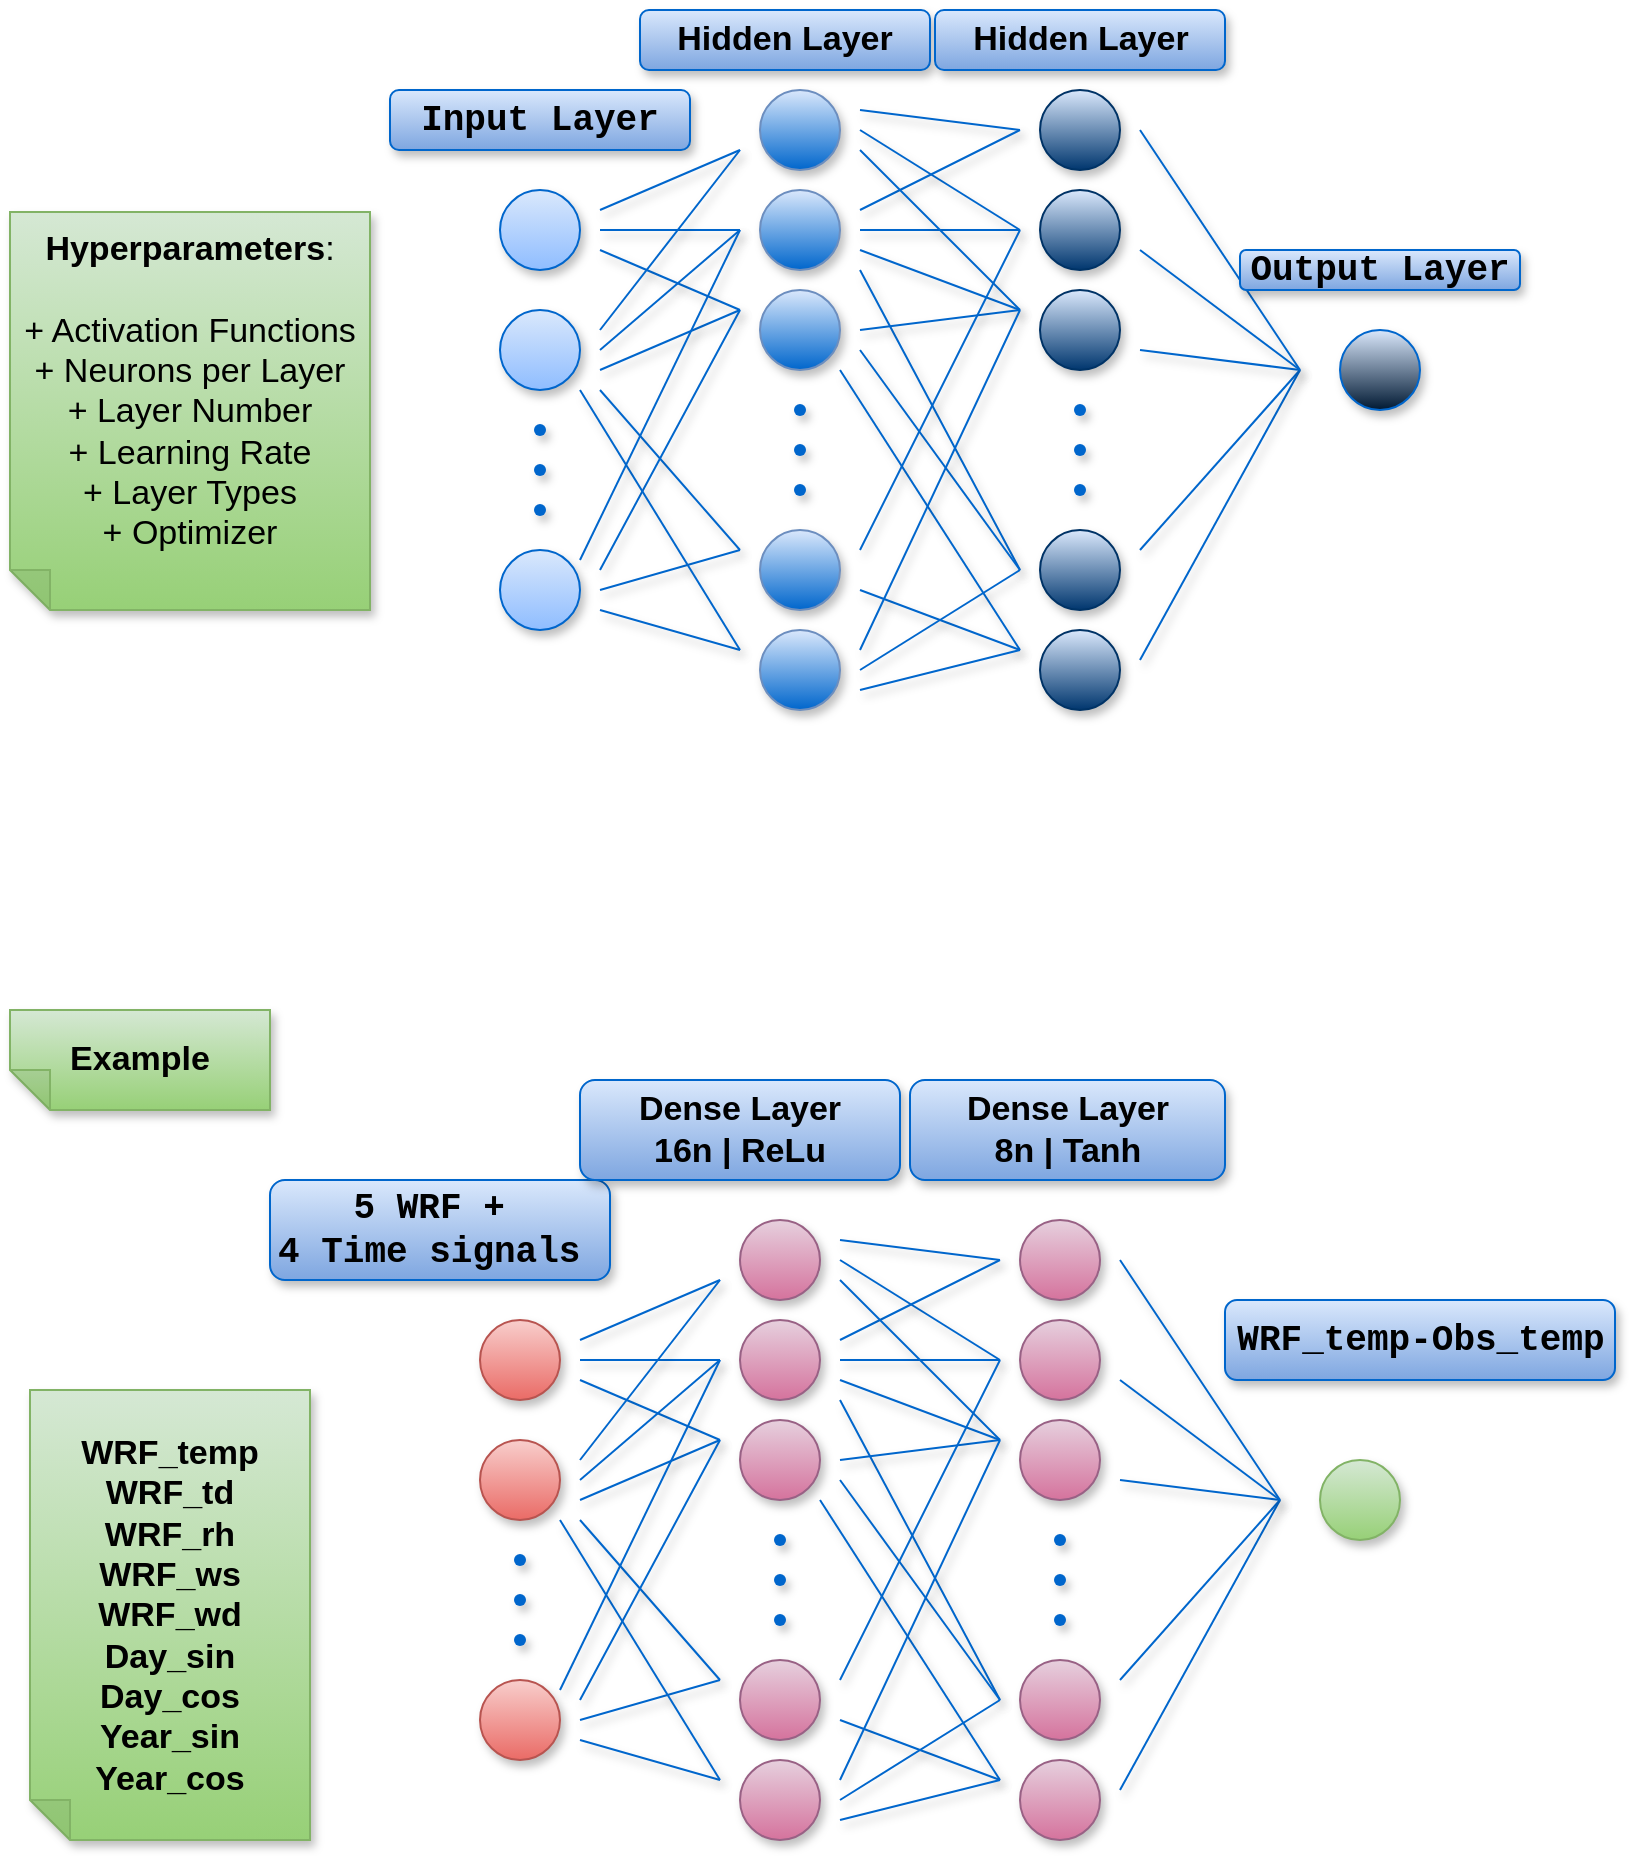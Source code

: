 <mxfile version="24.8.4">
  <diagram name="Página-1" id="-3S2H_npBtkSWZl7CZeX">
    <mxGraphModel dx="878" dy="444" grid="1" gridSize="10" guides="1" tooltips="1" connect="1" arrows="1" fold="1" page="1" pageScale="1" pageWidth="850" pageHeight="1100" background="#FFFFFF" math="0" shadow="0">
      <root>
        <mxCell id="0" />
        <mxCell id="1" parent="0" />
        <mxCell id="IxKSjbALgBNDVZCbHTjE-1" value="" style="ellipse;whiteSpace=wrap;html=1;aspect=fixed;labelBackgroundColor=none;fillColor=#dae8fc;strokeColor=#0066CC;shadow=1;rounded=1;gradientColor=#8FBDFF;" vertex="1" parent="1">
          <mxGeometry x="265" y="190" width="40" height="40" as="geometry" />
        </mxCell>
        <mxCell id="IxKSjbALgBNDVZCbHTjE-2" value="" style="ellipse;whiteSpace=wrap;html=1;aspect=fixed;labelBackgroundColor=none;fillColor=#dae8fc;strokeColor=#0066CC;shadow=1;rounded=1;gradientColor=#8FBDFF;" vertex="1" parent="1">
          <mxGeometry x="265" y="250" width="40" height="40" as="geometry" />
        </mxCell>
        <mxCell id="IxKSjbALgBNDVZCbHTjE-5" value="" style="ellipse;whiteSpace=wrap;html=1;aspect=fixed;labelBackgroundColor=none;fillColor=#dae8fc;strokeColor=#0066CC;shadow=1;rounded=1;gradientColor=#8FBDFF;" vertex="1" parent="1">
          <mxGeometry x="265" y="370" width="40" height="40" as="geometry" />
        </mxCell>
        <mxCell id="IxKSjbALgBNDVZCbHTjE-7" value="" style="shape=waypoint;fillStyle=solid;size=6;pointerEvents=1;points=[];fillColor=#dae8fc;resizable=0;rotatable=0;perimeter=centerPerimeter;snapToPoint=1;labelBackgroundColor=none;strokeColor=#0066CC;shadow=1;rounded=1;gradientColor=#7ea6e0;" vertex="1" parent="1">
          <mxGeometry x="275" y="300" width="20" height="20" as="geometry" />
        </mxCell>
        <mxCell id="IxKSjbALgBNDVZCbHTjE-8" value="" style="shape=waypoint;fillStyle=solid;size=6;pointerEvents=1;points=[];fillColor=#dae8fc;resizable=0;rotatable=0;perimeter=centerPerimeter;snapToPoint=1;labelBackgroundColor=none;strokeColor=#0066CC;shadow=1;rounded=1;gradientColor=#7ea6e0;" vertex="1" parent="1">
          <mxGeometry x="275" y="320" width="20" height="20" as="geometry" />
        </mxCell>
        <mxCell id="IxKSjbALgBNDVZCbHTjE-9" value="" style="shape=waypoint;fillStyle=solid;size=6;pointerEvents=1;points=[];fillColor=#dae8fc;resizable=0;rotatable=0;perimeter=centerPerimeter;snapToPoint=1;labelBackgroundColor=none;strokeColor=#0066CC;shadow=1;rounded=1;gradientColor=#7ea6e0;" vertex="1" parent="1">
          <mxGeometry x="275" y="340" width="20" height="20" as="geometry" />
        </mxCell>
        <mxCell id="IxKSjbALgBNDVZCbHTjE-11" value="Input Layer" style="text;align=center;fillColor=#dae8fc;html=1;verticalAlign=middle;whiteSpace=wrap;rounded=1;strokeWidth=1;fontSize=18;fontStyle=1;fontFamily=Courier New;labelBackgroundColor=none;strokeColor=#0066CC;shadow=1;gradientColor=#7ea6e0;" vertex="1" parent="1">
          <mxGeometry x="210" y="140" width="150" height="30" as="geometry" />
        </mxCell>
        <mxCell id="IxKSjbALgBNDVZCbHTjE-12" value="" style="ellipse;whiteSpace=wrap;html=1;aspect=fixed;labelBackgroundColor=none;fillColor=#dae8fc;strokeColor=#6c8ebf;shadow=1;rounded=1;gradientColor=#0066CC;" vertex="1" parent="1">
          <mxGeometry x="395" y="140" width="40" height="40" as="geometry" />
        </mxCell>
        <mxCell id="IxKSjbALgBNDVZCbHTjE-13" value="" style="ellipse;whiteSpace=wrap;html=1;aspect=fixed;labelBackgroundColor=none;fillColor=#dae8fc;strokeColor=#6c8ebf;shadow=1;rounded=1;gradientColor=#0066CC;" vertex="1" parent="1">
          <mxGeometry x="395" y="190" width="40" height="40" as="geometry" />
        </mxCell>
        <mxCell id="IxKSjbALgBNDVZCbHTjE-14" value="" style="ellipse;whiteSpace=wrap;html=1;aspect=fixed;labelBackgroundColor=none;fillColor=#dae8fc;strokeColor=#6c8ebf;shadow=1;rounded=1;gradientColor=#0066CC;" vertex="1" parent="1">
          <mxGeometry x="395" y="360" width="40" height="40" as="geometry" />
        </mxCell>
        <mxCell id="IxKSjbALgBNDVZCbHTjE-15" value="" style="ellipse;whiteSpace=wrap;html=1;aspect=fixed;labelBackgroundColor=none;fillColor=#dae8fc;strokeColor=#6c8ebf;shadow=1;rounded=1;gradientColor=#0066CC;" vertex="1" parent="1">
          <mxGeometry x="395" y="410" width="40" height="40" as="geometry" />
        </mxCell>
        <mxCell id="IxKSjbALgBNDVZCbHTjE-16" value="" style="shape=waypoint;fillStyle=solid;size=6;pointerEvents=1;points=[];fillColor=#dae8fc;resizable=0;rotatable=0;perimeter=centerPerimeter;snapToPoint=1;labelBackgroundColor=none;strokeColor=#0066CC;shadow=1;rounded=1;gradientColor=#7ea6e0;" vertex="1" parent="1">
          <mxGeometry x="405" y="290" width="20" height="20" as="geometry" />
        </mxCell>
        <mxCell id="IxKSjbALgBNDVZCbHTjE-17" value="" style="shape=waypoint;fillStyle=solid;size=6;pointerEvents=1;points=[];fillColor=#dae8fc;resizable=0;rotatable=0;perimeter=centerPerimeter;snapToPoint=1;labelBackgroundColor=none;strokeColor=#0066CC;shadow=1;rounded=1;gradientColor=#7ea6e0;" vertex="1" parent="1">
          <mxGeometry x="405" y="310" width="20" height="20" as="geometry" />
        </mxCell>
        <mxCell id="IxKSjbALgBNDVZCbHTjE-18" value="" style="shape=waypoint;fillStyle=solid;size=6;pointerEvents=1;points=[];fillColor=#dae8fc;resizable=0;rotatable=0;perimeter=centerPerimeter;snapToPoint=1;labelBackgroundColor=none;strokeColor=#0066CC;shadow=1;rounded=1;gradientColor=#7ea6e0;" vertex="1" parent="1">
          <mxGeometry x="405" y="330" width="20" height="20" as="geometry" />
        </mxCell>
        <mxCell id="IxKSjbALgBNDVZCbHTjE-19" value="" style="ellipse;whiteSpace=wrap;html=1;aspect=fixed;labelBackgroundColor=none;fillColor=#dae8fc;strokeColor=#6c8ebf;shadow=1;rounded=1;gradientColor=#0066CC;" vertex="1" parent="1">
          <mxGeometry x="395" y="240" width="40" height="40" as="geometry" />
        </mxCell>
        <mxCell id="IxKSjbALgBNDVZCbHTjE-20" value="&lt;font style=&quot;font-size: 17px;&quot;&gt;Hidden&amp;nbsp;&lt;span style=&quot;background-color: initial;&quot;&gt;Layer&lt;/span&gt;&lt;/font&gt;" style="text;align=center;fillColor=#dae8fc;html=1;verticalAlign=middle;whiteSpace=wrap;rounded=1;strokeWidth=1;fontSize=12;fontStyle=1;fontFamily=Helvetica;labelBackgroundColor=none;strokeColor=#0066CC;shadow=1;gradientColor=#7ea6e0;fontColor=default;" vertex="1" parent="1">
          <mxGeometry x="335" y="100" width="145" height="30" as="geometry" />
        </mxCell>
        <mxCell id="IxKSjbALgBNDVZCbHTjE-21" value="" style="endArrow=none;html=1;rounded=1;labelBackgroundColor=none;fontColor=default;strokeColor=#0066CC;shadow=1;fillColor=#dae8fc;gradientColor=#7ea6e0;" edge="1" parent="1">
          <mxGeometry width="50" height="50" relative="1" as="geometry">
            <mxPoint x="315" y="200" as="sourcePoint" />
            <mxPoint x="385" y="170" as="targetPoint" />
          </mxGeometry>
        </mxCell>
        <mxCell id="IxKSjbALgBNDVZCbHTjE-22" value="" style="endArrow=none;html=1;rounded=1;labelBackgroundColor=none;fontColor=default;strokeColor=#0066CC;shadow=1;fillColor=#dae8fc;gradientColor=#7ea6e0;" edge="1" parent="1">
          <mxGeometry width="50" height="50" relative="1" as="geometry">
            <mxPoint x="315" y="210" as="sourcePoint" />
            <mxPoint x="385" y="210" as="targetPoint" />
          </mxGeometry>
        </mxCell>
        <mxCell id="IxKSjbALgBNDVZCbHTjE-23" value="" style="endArrow=none;html=1;rounded=1;labelBackgroundColor=none;fontColor=default;strokeColor=#0066CC;shadow=1;fillColor=#dae8fc;gradientColor=#7ea6e0;" edge="1" parent="1">
          <mxGeometry width="50" height="50" relative="1" as="geometry">
            <mxPoint x="315" y="220" as="sourcePoint" />
            <mxPoint x="385" y="250" as="targetPoint" />
          </mxGeometry>
        </mxCell>
        <mxCell id="IxKSjbALgBNDVZCbHTjE-24" value="" style="endArrow=none;html=1;rounded=1;labelBackgroundColor=none;fontColor=default;strokeColor=#0066CC;shadow=1;fillColor=#dae8fc;gradientColor=#7ea6e0;" edge="1" parent="1">
          <mxGeometry width="50" height="50" relative="1" as="geometry">
            <mxPoint x="315" y="260" as="sourcePoint" />
            <mxPoint x="385" y="170" as="targetPoint" />
          </mxGeometry>
        </mxCell>
        <mxCell id="IxKSjbALgBNDVZCbHTjE-25" value="" style="endArrow=none;html=1;rounded=1;labelBackgroundColor=none;fontColor=default;strokeColor=#0066CC;shadow=1;fillColor=#dae8fc;gradientColor=#7ea6e0;" edge="1" parent="1">
          <mxGeometry width="50" height="50" relative="1" as="geometry">
            <mxPoint x="315" y="270" as="sourcePoint" />
            <mxPoint x="385" y="210" as="targetPoint" />
          </mxGeometry>
        </mxCell>
        <mxCell id="IxKSjbALgBNDVZCbHTjE-26" value="" style="endArrow=none;html=1;rounded=1;labelBackgroundColor=none;fontColor=default;strokeColor=#0066CC;shadow=1;fillColor=#dae8fc;gradientColor=#7ea6e0;" edge="1" parent="1">
          <mxGeometry width="50" height="50" relative="1" as="geometry">
            <mxPoint x="315" y="280" as="sourcePoint" />
            <mxPoint x="385" y="250" as="targetPoint" />
          </mxGeometry>
        </mxCell>
        <mxCell id="IxKSjbALgBNDVZCbHTjE-27" value="" style="endArrow=none;html=1;rounded=1;labelBackgroundColor=none;fontColor=default;strokeColor=#0066CC;shadow=1;fillColor=#dae8fc;gradientColor=#7ea6e0;" edge="1" parent="1">
          <mxGeometry width="50" height="50" relative="1" as="geometry">
            <mxPoint x="315" y="290" as="sourcePoint" />
            <mxPoint x="385" y="370" as="targetPoint" />
          </mxGeometry>
        </mxCell>
        <mxCell id="IxKSjbALgBNDVZCbHTjE-28" value="" style="endArrow=none;html=1;rounded=1;labelBackgroundColor=none;fontColor=default;strokeColor=#0066CC;shadow=1;fillColor=#dae8fc;gradientColor=#7ea6e0;" edge="1" parent="1">
          <mxGeometry width="50" height="50" relative="1" as="geometry">
            <mxPoint x="315" y="390" as="sourcePoint" />
            <mxPoint x="385" y="370" as="targetPoint" />
          </mxGeometry>
        </mxCell>
        <mxCell id="IxKSjbALgBNDVZCbHTjE-29" value="" style="endArrow=none;html=1;rounded=1;labelBackgroundColor=none;fontColor=default;strokeColor=#0066CC;shadow=1;fillColor=#dae8fc;gradientColor=#7ea6e0;" edge="1" parent="1">
          <mxGeometry width="50" height="50" relative="1" as="geometry">
            <mxPoint x="315" y="400" as="sourcePoint" />
            <mxPoint x="385" y="420" as="targetPoint" />
          </mxGeometry>
        </mxCell>
        <mxCell id="IxKSjbALgBNDVZCbHTjE-30" value="" style="endArrow=none;html=1;rounded=1;labelBackgroundColor=none;fontColor=default;strokeColor=#0066CC;shadow=1;fillColor=#dae8fc;gradientColor=#7ea6e0;" edge="1" parent="1">
          <mxGeometry width="50" height="50" relative="1" as="geometry">
            <mxPoint x="315" y="380" as="sourcePoint" />
            <mxPoint x="385" y="250" as="targetPoint" />
          </mxGeometry>
        </mxCell>
        <mxCell id="IxKSjbALgBNDVZCbHTjE-31" value="" style="endArrow=none;html=1;rounded=1;labelBackgroundColor=none;fontColor=default;strokeColor=#0066CC;shadow=1;fillColor=#dae8fc;gradientColor=#7ea6e0;" edge="1" parent="1">
          <mxGeometry width="50" height="50" relative="1" as="geometry">
            <mxPoint x="305" y="290" as="sourcePoint" />
            <mxPoint x="385" y="420" as="targetPoint" />
          </mxGeometry>
        </mxCell>
        <mxCell id="IxKSjbALgBNDVZCbHTjE-32" value="" style="endArrow=none;html=1;rounded=1;labelBackgroundColor=none;fontColor=default;strokeColor=#0066CC;shadow=1;fillColor=#dae8fc;gradientColor=#7ea6e0;" edge="1" parent="1">
          <mxGeometry width="50" height="50" relative="1" as="geometry">
            <mxPoint x="305" y="375" as="sourcePoint" />
            <mxPoint x="385" y="210" as="targetPoint" />
          </mxGeometry>
        </mxCell>
        <mxCell id="IxKSjbALgBNDVZCbHTjE-36" value="" style="ellipse;whiteSpace=wrap;html=1;aspect=fixed;labelBackgroundColor=none;fillColor=#dae8fc;strokeColor=#003366;shadow=1;rounded=1;gradientColor=#00366E;" vertex="1" parent="1">
          <mxGeometry x="535" y="140" width="40" height="40" as="geometry" />
        </mxCell>
        <mxCell id="IxKSjbALgBNDVZCbHTjE-37" value="" style="ellipse;whiteSpace=wrap;html=1;aspect=fixed;labelBackgroundColor=none;fillColor=#dae8fc;strokeColor=#003366;shadow=1;rounded=1;gradientColor=#00366E;" vertex="1" parent="1">
          <mxGeometry x="535" y="190" width="40" height="40" as="geometry" />
        </mxCell>
        <mxCell id="IxKSjbALgBNDVZCbHTjE-38" value="" style="ellipse;whiteSpace=wrap;html=1;aspect=fixed;labelBackgroundColor=none;fillColor=#dae8fc;strokeColor=#003366;shadow=1;rounded=1;gradientColor=#00366E;" vertex="1" parent="1">
          <mxGeometry x="535" y="360" width="40" height="40" as="geometry" />
        </mxCell>
        <mxCell id="IxKSjbALgBNDVZCbHTjE-39" value="" style="ellipse;whiteSpace=wrap;html=1;aspect=fixed;labelBackgroundColor=none;fillColor=#dae8fc;strokeColor=#003366;shadow=1;rounded=1;gradientColor=#00366E;" vertex="1" parent="1">
          <mxGeometry x="535" y="410" width="40" height="40" as="geometry" />
        </mxCell>
        <mxCell id="IxKSjbALgBNDVZCbHTjE-40" value="" style="shape=waypoint;fillStyle=solid;size=6;pointerEvents=1;points=[];fillColor=#dae8fc;resizable=0;rotatable=0;perimeter=centerPerimeter;snapToPoint=1;labelBackgroundColor=none;strokeColor=#0066CC;shadow=1;rounded=1;gradientColor=#7ea6e0;" vertex="1" parent="1">
          <mxGeometry x="545" y="290" width="20" height="20" as="geometry" />
        </mxCell>
        <mxCell id="IxKSjbALgBNDVZCbHTjE-41" value="" style="shape=waypoint;fillStyle=solid;size=6;pointerEvents=1;points=[];fillColor=#dae8fc;resizable=0;rotatable=0;perimeter=centerPerimeter;snapToPoint=1;labelBackgroundColor=none;strokeColor=#0066CC;shadow=1;rounded=1;gradientColor=#7ea6e0;" vertex="1" parent="1">
          <mxGeometry x="545" y="310" width="20" height="20" as="geometry" />
        </mxCell>
        <mxCell id="IxKSjbALgBNDVZCbHTjE-42" value="" style="shape=waypoint;fillStyle=solid;size=6;pointerEvents=1;points=[];fillColor=#dae8fc;resizable=0;rotatable=0;perimeter=centerPerimeter;snapToPoint=1;labelBackgroundColor=none;strokeColor=#0066CC;shadow=1;rounded=1;gradientColor=#7ea6e0;" vertex="1" parent="1">
          <mxGeometry x="545" y="330" width="20" height="20" as="geometry" />
        </mxCell>
        <mxCell id="IxKSjbALgBNDVZCbHTjE-43" value="" style="ellipse;whiteSpace=wrap;html=1;aspect=fixed;labelBackgroundColor=none;fillColor=#dae8fc;strokeColor=#003366;shadow=1;rounded=1;gradientColor=#00366E;" vertex="1" parent="1">
          <mxGeometry x="535" y="240" width="40" height="40" as="geometry" />
        </mxCell>
        <mxCell id="IxKSjbALgBNDVZCbHTjE-44" value="&lt;font style=&quot;font-size: 17px;&quot;&gt;Hidden Layer&lt;/font&gt;" style="text;align=center;fillColor=#dae8fc;html=1;verticalAlign=middle;whiteSpace=wrap;rounded=1;strokeWidth=1;fontSize=12;fontStyle=1;fontFamily=Helvetica;labelBackgroundColor=none;strokeColor=#0066CC;shadow=1;gradientColor=#7ea6e0;fontColor=default;" vertex="1" parent="1">
          <mxGeometry x="482.5" y="100" width="145" height="30" as="geometry" />
        </mxCell>
        <mxCell id="IxKSjbALgBNDVZCbHTjE-45" value="" style="endArrow=none;html=1;rounded=1;labelBackgroundColor=none;fontColor=default;strokeColor=#0066CC;shadow=1;fillColor=#dae8fc;gradientColor=#7ea6e0;" edge="1" parent="1">
          <mxGeometry width="50" height="50" relative="1" as="geometry">
            <mxPoint x="445" y="150" as="sourcePoint" />
            <mxPoint x="525" y="160" as="targetPoint" />
          </mxGeometry>
        </mxCell>
        <mxCell id="IxKSjbALgBNDVZCbHTjE-47" value="" style="endArrow=none;html=1;rounded=1;labelBackgroundColor=none;fontColor=default;strokeColor=#0066CC;shadow=1;fillColor=#dae8fc;gradientColor=#7ea6e0;" edge="1" parent="1">
          <mxGeometry width="50" height="50" relative="1" as="geometry">
            <mxPoint x="445" y="160" as="sourcePoint" />
            <mxPoint x="525" y="210" as="targetPoint" />
          </mxGeometry>
        </mxCell>
        <mxCell id="IxKSjbALgBNDVZCbHTjE-48" value="" style="endArrow=none;html=1;rounded=1;labelBackgroundColor=none;fontColor=default;strokeColor=#0066CC;shadow=1;fillColor=#dae8fc;gradientColor=#7ea6e0;" edge="1" parent="1">
          <mxGeometry width="50" height="50" relative="1" as="geometry">
            <mxPoint x="445" y="200" as="sourcePoint" />
            <mxPoint x="525" y="160" as="targetPoint" />
          </mxGeometry>
        </mxCell>
        <mxCell id="IxKSjbALgBNDVZCbHTjE-49" value="" style="endArrow=none;html=1;rounded=1;labelBackgroundColor=none;fontColor=default;strokeColor=#0066CC;shadow=1;fillColor=#dae8fc;gradientColor=#7ea6e0;" edge="1" parent="1">
          <mxGeometry width="50" height="50" relative="1" as="geometry">
            <mxPoint x="445" y="210" as="sourcePoint" />
            <mxPoint x="525" y="210" as="targetPoint" />
          </mxGeometry>
        </mxCell>
        <mxCell id="IxKSjbALgBNDVZCbHTjE-50" value="" style="endArrow=none;html=1;rounded=1;labelBackgroundColor=none;fontColor=default;strokeColor=#0066CC;shadow=1;fillColor=#dae8fc;gradientColor=#7ea6e0;" edge="1" parent="1">
          <mxGeometry width="50" height="50" relative="1" as="geometry">
            <mxPoint x="445" y="170" as="sourcePoint" />
            <mxPoint x="525" y="250" as="targetPoint" />
          </mxGeometry>
        </mxCell>
        <mxCell id="IxKSjbALgBNDVZCbHTjE-51" value="" style="endArrow=none;html=1;rounded=1;labelBackgroundColor=none;fontColor=default;strokeColor=#0066CC;shadow=1;fillColor=#dae8fc;gradientColor=#7ea6e0;" edge="1" parent="1">
          <mxGeometry width="50" height="50" relative="1" as="geometry">
            <mxPoint x="445" y="230" as="sourcePoint" />
            <mxPoint x="525" y="380" as="targetPoint" />
          </mxGeometry>
        </mxCell>
        <mxCell id="IxKSjbALgBNDVZCbHTjE-52" value="" style="endArrow=none;html=1;rounded=1;labelBackgroundColor=none;fontColor=default;strokeColor=#0066CC;shadow=1;fillColor=#dae8fc;gradientColor=#7ea6e0;" edge="1" parent="1">
          <mxGeometry width="50" height="50" relative="1" as="geometry">
            <mxPoint x="435" y="280" as="sourcePoint" />
            <mxPoint x="525" y="420" as="targetPoint" />
          </mxGeometry>
        </mxCell>
        <mxCell id="IxKSjbALgBNDVZCbHTjE-53" value="" style="endArrow=none;html=1;rounded=1;labelBackgroundColor=none;fontColor=default;strokeColor=#0066CC;shadow=1;fillColor=#dae8fc;gradientColor=#7ea6e0;" edge="1" parent="1">
          <mxGeometry width="50" height="50" relative="1" as="geometry">
            <mxPoint x="445" y="220" as="sourcePoint" />
            <mxPoint x="525" y="250" as="targetPoint" />
          </mxGeometry>
        </mxCell>
        <mxCell id="IxKSjbALgBNDVZCbHTjE-55" value="" style="ellipse;whiteSpace=wrap;html=1;aspect=fixed;labelBackgroundColor=none;fillColor=#dae8fc;strokeColor=#0066CC;shadow=1;rounded=1;gradientColor=#001933;" vertex="1" parent="1">
          <mxGeometry x="685" y="260" width="40" height="40" as="geometry" />
        </mxCell>
        <mxCell id="IxKSjbALgBNDVZCbHTjE-56" value="" style="endArrow=none;html=1;rounded=1;labelBackgroundColor=none;fontColor=default;strokeColor=#0066CC;shadow=1;fillColor=#dae8fc;gradientColor=#7ea6e0;" edge="1" parent="1">
          <mxGeometry width="50" height="50" relative="1" as="geometry">
            <mxPoint x="445" y="270" as="sourcePoint" />
            <mxPoint x="525" y="380" as="targetPoint" />
          </mxGeometry>
        </mxCell>
        <mxCell id="IxKSjbALgBNDVZCbHTjE-57" value="" style="endArrow=none;html=1;rounded=1;labelBackgroundColor=none;fontColor=default;strokeColor=#0066CC;shadow=1;fillColor=#dae8fc;gradientColor=#7ea6e0;" edge="1" parent="1">
          <mxGeometry width="50" height="50" relative="1" as="geometry">
            <mxPoint x="445" y="390" as="sourcePoint" />
            <mxPoint x="525" y="420" as="targetPoint" />
          </mxGeometry>
        </mxCell>
        <mxCell id="IxKSjbALgBNDVZCbHTjE-58" value="" style="endArrow=none;html=1;rounded=1;labelBackgroundColor=none;fontColor=default;strokeColor=#0066CC;shadow=1;fillColor=#dae8fc;gradientColor=#7ea6e0;" edge="1" parent="1">
          <mxGeometry width="50" height="50" relative="1" as="geometry">
            <mxPoint x="445" y="440" as="sourcePoint" />
            <mxPoint x="525" y="420" as="targetPoint" />
          </mxGeometry>
        </mxCell>
        <mxCell id="IxKSjbALgBNDVZCbHTjE-59" value="" style="endArrow=none;html=1;rounded=1;labelBackgroundColor=none;fontColor=default;strokeColor=#0066CC;shadow=1;fillColor=#dae8fc;gradientColor=#7ea6e0;" edge="1" parent="1">
          <mxGeometry width="50" height="50" relative="1" as="geometry">
            <mxPoint x="445" y="430" as="sourcePoint" />
            <mxPoint x="525" y="380" as="targetPoint" />
          </mxGeometry>
        </mxCell>
        <mxCell id="IxKSjbALgBNDVZCbHTjE-60" value="" style="endArrow=none;html=1;rounded=1;labelBackgroundColor=none;fontColor=default;strokeColor=#0066CC;shadow=1;fillColor=#dae8fc;gradientColor=#7ea6e0;" edge="1" parent="1">
          <mxGeometry width="50" height="50" relative="1" as="geometry">
            <mxPoint x="445" y="260" as="sourcePoint" />
            <mxPoint x="525" y="250" as="targetPoint" />
          </mxGeometry>
        </mxCell>
        <mxCell id="IxKSjbALgBNDVZCbHTjE-62" value="" style="endArrow=none;html=1;rounded=1;labelBackgroundColor=none;fontColor=default;strokeColor=#0066CC;shadow=1;fillColor=#dae8fc;gradientColor=#7ea6e0;" edge="1" parent="1">
          <mxGeometry width="50" height="50" relative="1" as="geometry">
            <mxPoint x="445" y="370" as="sourcePoint" />
            <mxPoint x="525" y="210" as="targetPoint" />
          </mxGeometry>
        </mxCell>
        <mxCell id="IxKSjbALgBNDVZCbHTjE-63" value="" style="endArrow=none;html=1;rounded=1;labelBackgroundColor=none;fontColor=default;strokeColor=#0066CC;shadow=1;fillColor=#dae8fc;gradientColor=#7ea6e0;" edge="1" parent="1">
          <mxGeometry width="50" height="50" relative="1" as="geometry">
            <mxPoint x="445" y="420" as="sourcePoint" />
            <mxPoint x="525" y="250" as="targetPoint" />
          </mxGeometry>
        </mxCell>
        <mxCell id="IxKSjbALgBNDVZCbHTjE-64" value="" style="endArrow=none;html=1;rounded=1;labelBackgroundColor=none;fontColor=default;strokeColor=#0066CC;shadow=1;fillColor=#dae8fc;gradientColor=#7ea6e0;" edge="1" parent="1">
          <mxGeometry width="50" height="50" relative="1" as="geometry">
            <mxPoint x="585" y="425" as="sourcePoint" />
            <mxPoint x="665" y="280" as="targetPoint" />
          </mxGeometry>
        </mxCell>
        <mxCell id="IxKSjbALgBNDVZCbHTjE-66" value="" style="endArrow=none;html=1;rounded=1;labelBackgroundColor=none;fontColor=default;strokeColor=#0066CC;shadow=1;fillColor=#dae8fc;gradientColor=#7ea6e0;" edge="1" parent="1">
          <mxGeometry width="50" height="50" relative="1" as="geometry">
            <mxPoint x="585" y="370" as="sourcePoint" />
            <mxPoint x="665" y="280" as="targetPoint" />
          </mxGeometry>
        </mxCell>
        <mxCell id="IxKSjbALgBNDVZCbHTjE-67" value="" style="endArrow=none;html=1;rounded=1;labelBackgroundColor=none;fontColor=default;strokeColor=#0066CC;shadow=1;fillColor=#dae8fc;gradientColor=#7ea6e0;" edge="1" parent="1">
          <mxGeometry width="50" height="50" relative="1" as="geometry">
            <mxPoint x="585" y="270" as="sourcePoint" />
            <mxPoint x="665" y="280" as="targetPoint" />
          </mxGeometry>
        </mxCell>
        <mxCell id="IxKSjbALgBNDVZCbHTjE-68" value="" style="endArrow=none;html=1;rounded=1;labelBackgroundColor=none;fontColor=default;strokeColor=#0066CC;shadow=1;fillColor=#dae8fc;gradientColor=#7ea6e0;" edge="1" parent="1">
          <mxGeometry width="50" height="50" relative="1" as="geometry">
            <mxPoint x="665" y="280" as="sourcePoint" />
            <mxPoint x="585" y="160" as="targetPoint" />
          </mxGeometry>
        </mxCell>
        <mxCell id="IxKSjbALgBNDVZCbHTjE-69" value="" style="endArrow=none;html=1;rounded=1;labelBackgroundColor=none;fontColor=default;strokeColor=#0066CC;shadow=1;fillColor=#dae8fc;gradientColor=#7ea6e0;" edge="1" parent="1">
          <mxGeometry width="50" height="50" relative="1" as="geometry">
            <mxPoint x="585" y="220" as="sourcePoint" />
            <mxPoint x="665" y="280" as="targetPoint" />
          </mxGeometry>
        </mxCell>
        <mxCell id="IxKSjbALgBNDVZCbHTjE-70" value="Output Layer" style="text;align=center;fillColor=#dae8fc;html=1;verticalAlign=middle;whiteSpace=wrap;rounded=1;strokeWidth=1;fontSize=18;fontStyle=1;fontFamily=Courier New;labelBackgroundColor=none;strokeColor=#0066CC;shadow=1;gradientColor=#7ea6e0;" vertex="1" parent="1">
          <mxGeometry x="635" y="220" width="140" height="20" as="geometry" />
        </mxCell>
        <mxCell id="IxKSjbALgBNDVZCbHTjE-73" value="&lt;div style=&quot;font-size: 17px;&quot;&gt;&lt;font style=&quot;font-size: 17px;&quot;&gt;&lt;b style=&quot;&quot;&gt;&lt;font style=&quot;font-size: 17px;&quot;&gt;Hyperparameters&lt;/font&gt;&lt;/b&gt;:&lt;/font&gt;&lt;/div&gt;&lt;div style=&quot;font-size: 17px;&quot;&gt;&lt;font style=&quot;font-size: 17px;&quot;&gt;&lt;br&gt;&lt;/font&gt;&lt;/div&gt;&lt;font style=&quot;font-size: 17px;&quot;&gt;+ Activation Functions&lt;/font&gt;&lt;div style=&quot;font-size: 17px;&quot;&gt;&lt;font style=&quot;font-size: 17px;&quot;&gt;+ Neurons per Layer&lt;/font&gt;&lt;/div&gt;&lt;div style=&quot;font-size: 17px;&quot;&gt;&lt;font style=&quot;font-size: 17px;&quot;&gt;+ Layer Number&lt;br&gt;&lt;/font&gt;&lt;div style=&quot;&quot;&gt;&lt;font style=&quot;font-size: 17px;&quot;&gt;+ Learning Rate&lt;/font&gt;&lt;/div&gt;&lt;div style=&quot;&quot;&gt;&lt;font style=&quot;font-size: 17px;&quot;&gt;+ Layer Types&lt;/font&gt;&lt;/div&gt;&lt;div style=&quot;&quot;&gt;&lt;font style=&quot;font-size: 17px;&quot;&gt;+ Optimizer&lt;/font&gt;&lt;/div&gt;&lt;div style=&quot;&quot;&gt;&lt;br&gt;&lt;/div&gt;&lt;/div&gt;" style="shape=note;whiteSpace=wrap;html=1;backgroundOutline=1;darkOpacity=0.05;fillColor=#d5e8d4;strokeColor=#82b366;fillStyle=solid;direction=west;gradientDirection=north;shadow=1;size=20;pointerEvents=1;rounded=1;labelBackgroundColor=none;gradientColor=#97d077;" vertex="1" parent="1">
          <mxGeometry x="20" y="201" width="180" height="199" as="geometry" />
        </mxCell>
        <mxCell id="IxKSjbALgBNDVZCbHTjE-74" value="&lt;div style=&quot;&quot;&gt;&lt;b style=&quot;&quot;&gt;&lt;font style=&quot;font-size: 17px;&quot;&gt;Example&lt;/font&gt;&lt;/b&gt;&lt;/div&gt;" style="shape=note;whiteSpace=wrap;html=1;backgroundOutline=1;darkOpacity=0.05;fillColor=#d5e8d4;strokeColor=#82b366;fillStyle=solid;direction=west;gradientDirection=north;shadow=1;size=20;pointerEvents=1;rounded=1;labelBackgroundColor=none;gradientColor=#97d077;" vertex="1" parent="1">
          <mxGeometry x="20" y="600" width="130" height="50" as="geometry" />
        </mxCell>
        <mxCell id="IxKSjbALgBNDVZCbHTjE-75" value="" style="ellipse;whiteSpace=wrap;html=1;aspect=fixed;labelBackgroundColor=none;fillColor=#f8cecc;strokeColor=#b85450;shadow=1;rounded=1;gradientColor=#ea6b66;" vertex="1" parent="1">
          <mxGeometry x="255" y="755" width="40" height="40" as="geometry" />
        </mxCell>
        <mxCell id="IxKSjbALgBNDVZCbHTjE-76" value="" style="ellipse;whiteSpace=wrap;html=1;aspect=fixed;labelBackgroundColor=none;fillColor=#f8cecc;strokeColor=#b85450;shadow=1;rounded=1;gradientColor=#ea6b66;" vertex="1" parent="1">
          <mxGeometry x="255" y="815" width="40" height="40" as="geometry" />
        </mxCell>
        <mxCell id="IxKSjbALgBNDVZCbHTjE-77" value="" style="ellipse;whiteSpace=wrap;html=1;aspect=fixed;labelBackgroundColor=none;fillColor=#f8cecc;strokeColor=#b85450;shadow=1;rounded=1;gradientColor=#ea6b66;" vertex="1" parent="1">
          <mxGeometry x="255" y="935" width="40" height="40" as="geometry" />
        </mxCell>
        <mxCell id="IxKSjbALgBNDVZCbHTjE-78" value="" style="shape=waypoint;fillStyle=solid;size=6;pointerEvents=1;points=[];fillColor=#dae8fc;resizable=0;rotatable=0;perimeter=centerPerimeter;snapToPoint=1;labelBackgroundColor=none;strokeColor=#0066CC;shadow=1;rounded=1;gradientColor=#7ea6e0;" vertex="1" parent="1">
          <mxGeometry x="265" y="865" width="20" height="20" as="geometry" />
        </mxCell>
        <mxCell id="IxKSjbALgBNDVZCbHTjE-79" value="" style="shape=waypoint;fillStyle=solid;size=6;pointerEvents=1;points=[];fillColor=#dae8fc;resizable=0;rotatable=0;perimeter=centerPerimeter;snapToPoint=1;labelBackgroundColor=none;strokeColor=#0066CC;shadow=1;rounded=1;gradientColor=#7ea6e0;" vertex="1" parent="1">
          <mxGeometry x="265" y="885" width="20" height="20" as="geometry" />
        </mxCell>
        <mxCell id="IxKSjbALgBNDVZCbHTjE-80" value="" style="shape=waypoint;fillStyle=solid;size=6;pointerEvents=1;points=[];fillColor=#dae8fc;resizable=0;rotatable=0;perimeter=centerPerimeter;snapToPoint=1;labelBackgroundColor=none;strokeColor=#0066CC;shadow=1;rounded=1;gradientColor=#7ea6e0;" vertex="1" parent="1">
          <mxGeometry x="265" y="905" width="20" height="20" as="geometry" />
        </mxCell>
        <mxCell id="IxKSjbALgBNDVZCbHTjE-81" value="5 WRF +&amp;nbsp;&lt;div&gt;4 Time signals&amp;nbsp;&lt;/div&gt;" style="text;align=center;fillColor=#dae8fc;html=1;verticalAlign=middle;whiteSpace=wrap;rounded=1;strokeWidth=1;fontSize=18;fontStyle=1;fontFamily=Courier New;labelBackgroundColor=none;strokeColor=#0066CC;shadow=1;gradientColor=#7ea6e0;" vertex="1" parent="1">
          <mxGeometry x="150" y="685" width="170" height="50" as="geometry" />
        </mxCell>
        <mxCell id="IxKSjbALgBNDVZCbHTjE-82" value="" style="ellipse;whiteSpace=wrap;html=1;aspect=fixed;labelBackgroundColor=none;fillColor=#e6d0de;strokeColor=#996185;shadow=1;rounded=1;gradientColor=#d5739d;" vertex="1" parent="1">
          <mxGeometry x="385" y="705" width="40" height="40" as="geometry" />
        </mxCell>
        <mxCell id="IxKSjbALgBNDVZCbHTjE-83" value="" style="ellipse;whiteSpace=wrap;html=1;aspect=fixed;labelBackgroundColor=none;fillColor=#e6d0de;strokeColor=#996185;shadow=1;rounded=1;gradientColor=#d5739d;" vertex="1" parent="1">
          <mxGeometry x="385" y="755" width="40" height="40" as="geometry" />
        </mxCell>
        <mxCell id="IxKSjbALgBNDVZCbHTjE-84" value="" style="ellipse;whiteSpace=wrap;html=1;aspect=fixed;labelBackgroundColor=none;fillColor=#e6d0de;strokeColor=#996185;shadow=1;rounded=1;gradientColor=#d5739d;" vertex="1" parent="1">
          <mxGeometry x="385" y="925" width="40" height="40" as="geometry" />
        </mxCell>
        <mxCell id="IxKSjbALgBNDVZCbHTjE-85" value="" style="ellipse;whiteSpace=wrap;html=1;aspect=fixed;labelBackgroundColor=none;fillColor=#e6d0de;strokeColor=#996185;shadow=1;rounded=1;gradientColor=#d5739d;" vertex="1" parent="1">
          <mxGeometry x="385" y="975" width="40" height="40" as="geometry" />
        </mxCell>
        <mxCell id="IxKSjbALgBNDVZCbHTjE-86" value="" style="shape=waypoint;fillStyle=solid;size=6;pointerEvents=1;points=[];fillColor=#dae8fc;resizable=0;rotatable=0;perimeter=centerPerimeter;snapToPoint=1;labelBackgroundColor=none;strokeColor=#0066CC;shadow=1;rounded=1;gradientColor=#7ea6e0;" vertex="1" parent="1">
          <mxGeometry x="395" y="855" width="20" height="20" as="geometry" />
        </mxCell>
        <mxCell id="IxKSjbALgBNDVZCbHTjE-87" value="" style="shape=waypoint;fillStyle=solid;size=6;pointerEvents=1;points=[];fillColor=#dae8fc;resizable=0;rotatable=0;perimeter=centerPerimeter;snapToPoint=1;labelBackgroundColor=none;strokeColor=#0066CC;shadow=1;rounded=1;gradientColor=#7ea6e0;" vertex="1" parent="1">
          <mxGeometry x="395" y="875" width="20" height="20" as="geometry" />
        </mxCell>
        <mxCell id="IxKSjbALgBNDVZCbHTjE-88" value="" style="shape=waypoint;fillStyle=solid;size=6;pointerEvents=1;points=[];fillColor=#dae8fc;resizable=0;rotatable=0;perimeter=centerPerimeter;snapToPoint=1;labelBackgroundColor=none;strokeColor=#0066CC;shadow=1;rounded=1;gradientColor=#7ea6e0;" vertex="1" parent="1">
          <mxGeometry x="395" y="895" width="20" height="20" as="geometry" />
        </mxCell>
        <mxCell id="IxKSjbALgBNDVZCbHTjE-89" value="" style="ellipse;whiteSpace=wrap;html=1;aspect=fixed;labelBackgroundColor=none;fillColor=#e6d0de;strokeColor=#996185;shadow=1;rounded=1;gradientColor=#d5739d;" vertex="1" parent="1">
          <mxGeometry x="385" y="805" width="40" height="40" as="geometry" />
        </mxCell>
        <mxCell id="IxKSjbALgBNDVZCbHTjE-90" value="&lt;font style=&quot;font-size: 17px;&quot;&gt;Dense&amp;nbsp;&lt;span style=&quot;background-color: initial;&quot;&gt;Layer&lt;/span&gt;&lt;/font&gt;&lt;div&gt;&lt;font style=&quot;font-size: 17px;&quot;&gt;&lt;span style=&quot;background-color: initial;&quot;&gt;16n | ReLu&lt;/span&gt;&lt;/font&gt;&lt;/div&gt;" style="text;align=center;fillColor=#dae8fc;html=1;verticalAlign=middle;whiteSpace=wrap;rounded=1;strokeWidth=1;fontSize=12;fontStyle=1;fontFamily=Helvetica;labelBackgroundColor=none;strokeColor=#0066CC;shadow=1;gradientColor=#7ea6e0;fontColor=default;" vertex="1" parent="1">
          <mxGeometry x="305" y="635" width="160" height="50" as="geometry" />
        </mxCell>
        <mxCell id="IxKSjbALgBNDVZCbHTjE-91" value="" style="endArrow=none;html=1;rounded=1;labelBackgroundColor=none;fontColor=default;strokeColor=#0066CC;shadow=1;fillColor=#dae8fc;gradientColor=#7ea6e0;" edge="1" parent="1">
          <mxGeometry width="50" height="50" relative="1" as="geometry">
            <mxPoint x="305" y="765" as="sourcePoint" />
            <mxPoint x="375" y="735" as="targetPoint" />
          </mxGeometry>
        </mxCell>
        <mxCell id="IxKSjbALgBNDVZCbHTjE-92" value="" style="endArrow=none;html=1;rounded=1;labelBackgroundColor=none;fontColor=default;strokeColor=#0066CC;shadow=1;fillColor=#dae8fc;gradientColor=#7ea6e0;" edge="1" parent="1">
          <mxGeometry width="50" height="50" relative="1" as="geometry">
            <mxPoint x="305" y="775" as="sourcePoint" />
            <mxPoint x="375" y="775" as="targetPoint" />
          </mxGeometry>
        </mxCell>
        <mxCell id="IxKSjbALgBNDVZCbHTjE-93" value="" style="endArrow=none;html=1;rounded=1;labelBackgroundColor=none;fontColor=default;strokeColor=#0066CC;shadow=1;fillColor=#dae8fc;gradientColor=#7ea6e0;" edge="1" parent="1">
          <mxGeometry width="50" height="50" relative="1" as="geometry">
            <mxPoint x="305" y="785" as="sourcePoint" />
            <mxPoint x="375" y="815" as="targetPoint" />
          </mxGeometry>
        </mxCell>
        <mxCell id="IxKSjbALgBNDVZCbHTjE-94" value="" style="endArrow=none;html=1;rounded=1;labelBackgroundColor=none;fontColor=default;strokeColor=#0066CC;shadow=1;fillColor=#dae8fc;gradientColor=#7ea6e0;" edge="1" parent="1">
          <mxGeometry width="50" height="50" relative="1" as="geometry">
            <mxPoint x="305" y="825" as="sourcePoint" />
            <mxPoint x="375" y="735" as="targetPoint" />
          </mxGeometry>
        </mxCell>
        <mxCell id="IxKSjbALgBNDVZCbHTjE-95" value="" style="endArrow=none;html=1;rounded=1;labelBackgroundColor=none;fontColor=default;strokeColor=#0066CC;shadow=1;fillColor=#dae8fc;gradientColor=#7ea6e0;" edge="1" parent="1">
          <mxGeometry width="50" height="50" relative="1" as="geometry">
            <mxPoint x="305" y="835" as="sourcePoint" />
            <mxPoint x="375" y="775" as="targetPoint" />
          </mxGeometry>
        </mxCell>
        <mxCell id="IxKSjbALgBNDVZCbHTjE-96" value="" style="endArrow=none;html=1;rounded=1;labelBackgroundColor=none;fontColor=default;strokeColor=#0066CC;shadow=1;fillColor=#dae8fc;gradientColor=#7ea6e0;" edge="1" parent="1">
          <mxGeometry width="50" height="50" relative="1" as="geometry">
            <mxPoint x="305" y="845" as="sourcePoint" />
            <mxPoint x="375" y="815" as="targetPoint" />
          </mxGeometry>
        </mxCell>
        <mxCell id="IxKSjbALgBNDVZCbHTjE-97" value="" style="endArrow=none;html=1;rounded=1;labelBackgroundColor=none;fontColor=default;strokeColor=#0066CC;shadow=1;fillColor=#dae8fc;gradientColor=#7ea6e0;" edge="1" parent="1">
          <mxGeometry width="50" height="50" relative="1" as="geometry">
            <mxPoint x="305" y="855" as="sourcePoint" />
            <mxPoint x="375" y="935" as="targetPoint" />
          </mxGeometry>
        </mxCell>
        <mxCell id="IxKSjbALgBNDVZCbHTjE-98" value="" style="endArrow=none;html=1;rounded=1;labelBackgroundColor=none;fontColor=default;strokeColor=#0066CC;shadow=1;fillColor=#dae8fc;gradientColor=#7ea6e0;" edge="1" parent="1">
          <mxGeometry width="50" height="50" relative="1" as="geometry">
            <mxPoint x="305" y="955" as="sourcePoint" />
            <mxPoint x="375" y="935" as="targetPoint" />
          </mxGeometry>
        </mxCell>
        <mxCell id="IxKSjbALgBNDVZCbHTjE-99" value="" style="endArrow=none;html=1;rounded=1;labelBackgroundColor=none;fontColor=default;strokeColor=#0066CC;shadow=1;fillColor=#dae8fc;gradientColor=#7ea6e0;" edge="1" parent="1">
          <mxGeometry width="50" height="50" relative="1" as="geometry">
            <mxPoint x="305" y="965" as="sourcePoint" />
            <mxPoint x="375" y="985" as="targetPoint" />
          </mxGeometry>
        </mxCell>
        <mxCell id="IxKSjbALgBNDVZCbHTjE-100" value="" style="endArrow=none;html=1;rounded=1;labelBackgroundColor=none;fontColor=default;strokeColor=#0066CC;shadow=1;fillColor=#dae8fc;gradientColor=#7ea6e0;" edge="1" parent="1">
          <mxGeometry width="50" height="50" relative="1" as="geometry">
            <mxPoint x="305" y="945" as="sourcePoint" />
            <mxPoint x="375" y="815" as="targetPoint" />
          </mxGeometry>
        </mxCell>
        <mxCell id="IxKSjbALgBNDVZCbHTjE-101" value="" style="endArrow=none;html=1;rounded=1;labelBackgroundColor=none;fontColor=default;strokeColor=#0066CC;shadow=1;fillColor=#dae8fc;gradientColor=#7ea6e0;" edge="1" parent="1">
          <mxGeometry width="50" height="50" relative="1" as="geometry">
            <mxPoint x="295" y="855" as="sourcePoint" />
            <mxPoint x="375" y="985" as="targetPoint" />
          </mxGeometry>
        </mxCell>
        <mxCell id="IxKSjbALgBNDVZCbHTjE-102" value="" style="endArrow=none;html=1;rounded=1;labelBackgroundColor=none;fontColor=default;strokeColor=#0066CC;shadow=1;fillColor=#dae8fc;gradientColor=#7ea6e0;" edge="1" parent="1">
          <mxGeometry width="50" height="50" relative="1" as="geometry">
            <mxPoint x="295" y="940" as="sourcePoint" />
            <mxPoint x="375" y="775" as="targetPoint" />
          </mxGeometry>
        </mxCell>
        <mxCell id="IxKSjbALgBNDVZCbHTjE-103" value="" style="ellipse;whiteSpace=wrap;html=1;aspect=fixed;labelBackgroundColor=none;fillColor=#e6d0de;strokeColor=#996185;shadow=1;rounded=1;gradientColor=#d5739d;" vertex="1" parent="1">
          <mxGeometry x="525" y="705" width="40" height="40" as="geometry" />
        </mxCell>
        <mxCell id="IxKSjbALgBNDVZCbHTjE-104" value="" style="ellipse;whiteSpace=wrap;html=1;aspect=fixed;labelBackgroundColor=none;fillColor=#e6d0de;strokeColor=#996185;shadow=1;rounded=1;gradientColor=#d5739d;" vertex="1" parent="1">
          <mxGeometry x="525" y="755" width="40" height="40" as="geometry" />
        </mxCell>
        <mxCell id="IxKSjbALgBNDVZCbHTjE-105" value="" style="ellipse;whiteSpace=wrap;html=1;aspect=fixed;labelBackgroundColor=none;fillColor=#e6d0de;strokeColor=#996185;shadow=1;rounded=1;gradientColor=#d5739d;" vertex="1" parent="1">
          <mxGeometry x="525" y="925" width="40" height="40" as="geometry" />
        </mxCell>
        <mxCell id="IxKSjbALgBNDVZCbHTjE-106" value="" style="ellipse;whiteSpace=wrap;html=1;aspect=fixed;labelBackgroundColor=none;fillColor=#e6d0de;strokeColor=#996185;shadow=1;rounded=1;gradientColor=#d5739d;" vertex="1" parent="1">
          <mxGeometry x="525" y="975" width="40" height="40" as="geometry" />
        </mxCell>
        <mxCell id="IxKSjbALgBNDVZCbHTjE-107" value="" style="shape=waypoint;fillStyle=solid;size=6;pointerEvents=1;points=[];fillColor=#dae8fc;resizable=0;rotatable=0;perimeter=centerPerimeter;snapToPoint=1;labelBackgroundColor=none;strokeColor=#0066CC;shadow=1;rounded=1;gradientColor=#7ea6e0;" vertex="1" parent="1">
          <mxGeometry x="535" y="855" width="20" height="20" as="geometry" />
        </mxCell>
        <mxCell id="IxKSjbALgBNDVZCbHTjE-108" value="" style="shape=waypoint;fillStyle=solid;size=6;pointerEvents=1;points=[];fillColor=#dae8fc;resizable=0;rotatable=0;perimeter=centerPerimeter;snapToPoint=1;labelBackgroundColor=none;strokeColor=#0066CC;shadow=1;rounded=1;gradientColor=#7ea6e0;" vertex="1" parent="1">
          <mxGeometry x="535" y="875" width="20" height="20" as="geometry" />
        </mxCell>
        <mxCell id="IxKSjbALgBNDVZCbHTjE-109" value="" style="shape=waypoint;fillStyle=solid;size=6;pointerEvents=1;points=[];fillColor=#dae8fc;resizable=0;rotatable=0;perimeter=centerPerimeter;snapToPoint=1;labelBackgroundColor=none;strokeColor=#0066CC;shadow=1;rounded=1;gradientColor=#7ea6e0;" vertex="1" parent="1">
          <mxGeometry x="535" y="895" width="20" height="20" as="geometry" />
        </mxCell>
        <mxCell id="IxKSjbALgBNDVZCbHTjE-110" value="" style="ellipse;whiteSpace=wrap;html=1;aspect=fixed;labelBackgroundColor=none;fillColor=#e6d0de;strokeColor=#996185;shadow=1;rounded=1;gradientColor=#d5739d;" vertex="1" parent="1">
          <mxGeometry x="525" y="805" width="40" height="40" as="geometry" />
        </mxCell>
        <mxCell id="IxKSjbALgBNDVZCbHTjE-111" value="&lt;font style=&quot;font-size: 17px;&quot;&gt;Dense Layer&lt;/font&gt;&lt;div&gt;&lt;font style=&quot;font-size: 17px;&quot;&gt;8n | Tanh&lt;/font&gt;&lt;/div&gt;" style="text;align=center;fillColor=#dae8fc;html=1;verticalAlign=middle;whiteSpace=wrap;rounded=1;strokeWidth=1;fontSize=12;fontStyle=1;fontFamily=Helvetica;labelBackgroundColor=none;strokeColor=#0066CC;shadow=1;gradientColor=#7ea6e0;fontColor=default;" vertex="1" parent="1">
          <mxGeometry x="470" y="635" width="157.5" height="50" as="geometry" />
        </mxCell>
        <mxCell id="IxKSjbALgBNDVZCbHTjE-112" value="" style="endArrow=none;html=1;rounded=1;labelBackgroundColor=none;fontColor=default;strokeColor=#0066CC;shadow=1;fillColor=#dae8fc;gradientColor=#7ea6e0;" edge="1" parent="1">
          <mxGeometry width="50" height="50" relative="1" as="geometry">
            <mxPoint x="435" y="715" as="sourcePoint" />
            <mxPoint x="515" y="725" as="targetPoint" />
          </mxGeometry>
        </mxCell>
        <mxCell id="IxKSjbALgBNDVZCbHTjE-113" value="" style="endArrow=none;html=1;rounded=1;labelBackgroundColor=none;fontColor=default;strokeColor=#0066CC;shadow=1;fillColor=#dae8fc;gradientColor=#7ea6e0;" edge="1" parent="1">
          <mxGeometry width="50" height="50" relative="1" as="geometry">
            <mxPoint x="435" y="725" as="sourcePoint" />
            <mxPoint x="515" y="775" as="targetPoint" />
          </mxGeometry>
        </mxCell>
        <mxCell id="IxKSjbALgBNDVZCbHTjE-114" value="" style="endArrow=none;html=1;rounded=1;labelBackgroundColor=none;fontColor=default;strokeColor=#0066CC;shadow=1;fillColor=#dae8fc;gradientColor=#7ea6e0;" edge="1" parent="1">
          <mxGeometry width="50" height="50" relative="1" as="geometry">
            <mxPoint x="435" y="765" as="sourcePoint" />
            <mxPoint x="515" y="725" as="targetPoint" />
          </mxGeometry>
        </mxCell>
        <mxCell id="IxKSjbALgBNDVZCbHTjE-115" value="" style="endArrow=none;html=1;rounded=1;labelBackgroundColor=none;fontColor=default;strokeColor=#0066CC;shadow=1;fillColor=#dae8fc;gradientColor=#7ea6e0;" edge="1" parent="1">
          <mxGeometry width="50" height="50" relative="1" as="geometry">
            <mxPoint x="435" y="775" as="sourcePoint" />
            <mxPoint x="515" y="775" as="targetPoint" />
          </mxGeometry>
        </mxCell>
        <mxCell id="IxKSjbALgBNDVZCbHTjE-116" value="" style="endArrow=none;html=1;rounded=1;labelBackgroundColor=none;fontColor=default;strokeColor=#0066CC;shadow=1;fillColor=#dae8fc;gradientColor=#7ea6e0;" edge="1" parent="1">
          <mxGeometry width="50" height="50" relative="1" as="geometry">
            <mxPoint x="435" y="735" as="sourcePoint" />
            <mxPoint x="515" y="815" as="targetPoint" />
          </mxGeometry>
        </mxCell>
        <mxCell id="IxKSjbALgBNDVZCbHTjE-117" value="" style="endArrow=none;html=1;rounded=1;labelBackgroundColor=none;fontColor=default;strokeColor=#0066CC;shadow=1;fillColor=#dae8fc;gradientColor=#7ea6e0;" edge="1" parent="1">
          <mxGeometry width="50" height="50" relative="1" as="geometry">
            <mxPoint x="435" y="795" as="sourcePoint" />
            <mxPoint x="515" y="945" as="targetPoint" />
          </mxGeometry>
        </mxCell>
        <mxCell id="IxKSjbALgBNDVZCbHTjE-118" value="" style="endArrow=none;html=1;rounded=1;labelBackgroundColor=none;fontColor=default;strokeColor=#0066CC;shadow=1;fillColor=#dae8fc;gradientColor=#7ea6e0;" edge="1" parent="1">
          <mxGeometry width="50" height="50" relative="1" as="geometry">
            <mxPoint x="425" y="845" as="sourcePoint" />
            <mxPoint x="515" y="985" as="targetPoint" />
          </mxGeometry>
        </mxCell>
        <mxCell id="IxKSjbALgBNDVZCbHTjE-119" value="" style="endArrow=none;html=1;rounded=1;labelBackgroundColor=none;fontColor=default;strokeColor=#0066CC;shadow=1;fillColor=#dae8fc;gradientColor=#7ea6e0;" edge="1" parent="1">
          <mxGeometry width="50" height="50" relative="1" as="geometry">
            <mxPoint x="435" y="785" as="sourcePoint" />
            <mxPoint x="515" y="815" as="targetPoint" />
          </mxGeometry>
        </mxCell>
        <mxCell id="IxKSjbALgBNDVZCbHTjE-120" value="" style="ellipse;whiteSpace=wrap;html=1;aspect=fixed;labelBackgroundColor=none;fillColor=#d5e8d4;strokeColor=#82b366;shadow=1;rounded=1;gradientColor=#97d077;" vertex="1" parent="1">
          <mxGeometry x="675" y="825" width="40" height="40" as="geometry" />
        </mxCell>
        <mxCell id="IxKSjbALgBNDVZCbHTjE-121" value="" style="endArrow=none;html=1;rounded=1;labelBackgroundColor=none;fontColor=default;strokeColor=#0066CC;shadow=1;fillColor=#dae8fc;gradientColor=#7ea6e0;" edge="1" parent="1">
          <mxGeometry width="50" height="50" relative="1" as="geometry">
            <mxPoint x="435" y="835" as="sourcePoint" />
            <mxPoint x="515" y="945" as="targetPoint" />
          </mxGeometry>
        </mxCell>
        <mxCell id="IxKSjbALgBNDVZCbHTjE-122" value="" style="endArrow=none;html=1;rounded=1;labelBackgroundColor=none;fontColor=default;strokeColor=#0066CC;shadow=1;fillColor=#dae8fc;gradientColor=#7ea6e0;" edge="1" parent="1">
          <mxGeometry width="50" height="50" relative="1" as="geometry">
            <mxPoint x="435" y="955" as="sourcePoint" />
            <mxPoint x="515" y="985" as="targetPoint" />
          </mxGeometry>
        </mxCell>
        <mxCell id="IxKSjbALgBNDVZCbHTjE-123" value="" style="endArrow=none;html=1;rounded=1;labelBackgroundColor=none;fontColor=default;strokeColor=#0066CC;shadow=1;fillColor=#dae8fc;gradientColor=#7ea6e0;" edge="1" parent="1">
          <mxGeometry width="50" height="50" relative="1" as="geometry">
            <mxPoint x="435" y="1005" as="sourcePoint" />
            <mxPoint x="515" y="985" as="targetPoint" />
          </mxGeometry>
        </mxCell>
        <mxCell id="IxKSjbALgBNDVZCbHTjE-124" value="" style="endArrow=none;html=1;rounded=1;labelBackgroundColor=none;fontColor=default;strokeColor=#0066CC;shadow=1;fillColor=#dae8fc;gradientColor=#7ea6e0;" edge="1" parent="1">
          <mxGeometry width="50" height="50" relative="1" as="geometry">
            <mxPoint x="435" y="995" as="sourcePoint" />
            <mxPoint x="515" y="945" as="targetPoint" />
          </mxGeometry>
        </mxCell>
        <mxCell id="IxKSjbALgBNDVZCbHTjE-125" value="" style="endArrow=none;html=1;rounded=1;labelBackgroundColor=none;fontColor=default;strokeColor=#0066CC;shadow=1;fillColor=#dae8fc;gradientColor=#7ea6e0;" edge="1" parent="1">
          <mxGeometry width="50" height="50" relative="1" as="geometry">
            <mxPoint x="435" y="825" as="sourcePoint" />
            <mxPoint x="515" y="815" as="targetPoint" />
          </mxGeometry>
        </mxCell>
        <mxCell id="IxKSjbALgBNDVZCbHTjE-126" value="" style="endArrow=none;html=1;rounded=1;labelBackgroundColor=none;fontColor=default;strokeColor=#0066CC;shadow=1;fillColor=#dae8fc;gradientColor=#7ea6e0;" edge="1" parent="1">
          <mxGeometry width="50" height="50" relative="1" as="geometry">
            <mxPoint x="435" y="935" as="sourcePoint" />
            <mxPoint x="515" y="775" as="targetPoint" />
          </mxGeometry>
        </mxCell>
        <mxCell id="IxKSjbALgBNDVZCbHTjE-127" value="" style="endArrow=none;html=1;rounded=1;labelBackgroundColor=none;fontColor=default;strokeColor=#0066CC;shadow=1;fillColor=#dae8fc;gradientColor=#7ea6e0;" edge="1" parent="1">
          <mxGeometry width="50" height="50" relative="1" as="geometry">
            <mxPoint x="435" y="985" as="sourcePoint" />
            <mxPoint x="515" y="815" as="targetPoint" />
          </mxGeometry>
        </mxCell>
        <mxCell id="IxKSjbALgBNDVZCbHTjE-128" value="" style="endArrow=none;html=1;rounded=1;labelBackgroundColor=none;fontColor=default;strokeColor=#0066CC;shadow=1;fillColor=#dae8fc;gradientColor=#7ea6e0;" edge="1" parent="1">
          <mxGeometry width="50" height="50" relative="1" as="geometry">
            <mxPoint x="575" y="990" as="sourcePoint" />
            <mxPoint x="655" y="845" as="targetPoint" />
          </mxGeometry>
        </mxCell>
        <mxCell id="IxKSjbALgBNDVZCbHTjE-129" value="" style="endArrow=none;html=1;rounded=1;labelBackgroundColor=none;fontColor=default;strokeColor=#0066CC;shadow=1;fillColor=#dae8fc;gradientColor=#7ea6e0;" edge="1" parent="1">
          <mxGeometry width="50" height="50" relative="1" as="geometry">
            <mxPoint x="575" y="935" as="sourcePoint" />
            <mxPoint x="655" y="845" as="targetPoint" />
          </mxGeometry>
        </mxCell>
        <mxCell id="IxKSjbALgBNDVZCbHTjE-130" value="" style="endArrow=none;html=1;rounded=1;labelBackgroundColor=none;fontColor=default;strokeColor=#0066CC;shadow=1;fillColor=#dae8fc;gradientColor=#7ea6e0;" edge="1" parent="1">
          <mxGeometry width="50" height="50" relative="1" as="geometry">
            <mxPoint x="575" y="835" as="sourcePoint" />
            <mxPoint x="655" y="845" as="targetPoint" />
          </mxGeometry>
        </mxCell>
        <mxCell id="IxKSjbALgBNDVZCbHTjE-131" value="" style="endArrow=none;html=1;rounded=1;labelBackgroundColor=none;fontColor=default;strokeColor=#0066CC;shadow=1;fillColor=#dae8fc;gradientColor=#7ea6e0;" edge="1" parent="1">
          <mxGeometry width="50" height="50" relative="1" as="geometry">
            <mxPoint x="655" y="845" as="sourcePoint" />
            <mxPoint x="575" y="725" as="targetPoint" />
          </mxGeometry>
        </mxCell>
        <mxCell id="IxKSjbALgBNDVZCbHTjE-132" value="" style="endArrow=none;html=1;rounded=1;labelBackgroundColor=none;fontColor=default;strokeColor=#0066CC;shadow=1;fillColor=#dae8fc;gradientColor=#7ea6e0;" edge="1" parent="1">
          <mxGeometry width="50" height="50" relative="1" as="geometry">
            <mxPoint x="575" y="785" as="sourcePoint" />
            <mxPoint x="655" y="845" as="targetPoint" />
          </mxGeometry>
        </mxCell>
        <mxCell id="IxKSjbALgBNDVZCbHTjE-133" value="WRF_temp-Obs_temp" style="text;align=center;fillColor=#dae8fc;html=1;verticalAlign=middle;whiteSpace=wrap;rounded=1;strokeWidth=1;fontSize=18;fontStyle=1;fontFamily=Courier New;labelBackgroundColor=none;strokeColor=#0066CC;shadow=1;gradientColor=#7ea6e0;" vertex="1" parent="1">
          <mxGeometry x="627.5" y="745" width="195" height="40" as="geometry" />
        </mxCell>
        <mxCell id="IxKSjbALgBNDVZCbHTjE-135" value="&lt;div style=&quot;&quot;&gt;&lt;span style=&quot;font-size: 17px;&quot;&gt;&lt;b&gt;WRF_temp&lt;/b&gt;&lt;/span&gt;&lt;/div&gt;&lt;div style=&quot;&quot;&gt;&lt;b style=&quot;font-size: 17px;&quot;&gt;WRF_td&lt;/b&gt;&lt;/div&gt;&lt;div style=&quot;&quot;&gt;&lt;span style=&quot;font-size: 17px;&quot;&gt;&lt;b&gt;WRF_rh&lt;/b&gt;&lt;/span&gt;&lt;/div&gt;&lt;div style=&quot;&quot;&gt;&lt;b style=&quot;font-size: 17px;&quot;&gt;WRF_ws&lt;/b&gt;&lt;span style=&quot;font-size: 17px;&quot;&gt;&lt;b&gt;&lt;/b&gt;&lt;/span&gt;&lt;/div&gt;&lt;div style=&quot;&quot;&gt;&lt;b style=&quot;font-size: 17px;&quot;&gt;WRF_wd&lt;/b&gt;&lt;/div&gt;&lt;div style=&quot;&quot;&gt;&lt;span style=&quot;font-size: 17px;&quot;&gt;&lt;b&gt;Day_sin&lt;/b&gt;&lt;/span&gt;&lt;/div&gt;&lt;div style=&quot;&quot;&gt;&lt;span style=&quot;font-size: 17px;&quot;&gt;&lt;b&gt;Day_cos&lt;/b&gt;&lt;/span&gt;&lt;/div&gt;&lt;div style=&quot;&quot;&gt;&lt;span style=&quot;font-size: 17px;&quot;&gt;&lt;b&gt;Year_sin&lt;/b&gt;&lt;/span&gt;&lt;/div&gt;&lt;div style=&quot;&quot;&gt;&lt;span style=&quot;font-size: 17px;&quot;&gt;&lt;b&gt;Year_cos&lt;/b&gt;&lt;/span&gt;&lt;/div&gt;" style="shape=note;whiteSpace=wrap;html=1;backgroundOutline=1;darkOpacity=0.05;fillColor=#d5e8d4;strokeColor=#82b366;fillStyle=solid;direction=west;gradientDirection=north;shadow=1;size=20;pointerEvents=1;rounded=1;labelBackgroundColor=none;gradientColor=#97d077;" vertex="1" parent="1">
          <mxGeometry x="30" y="790" width="140" height="225" as="geometry" />
        </mxCell>
      </root>
    </mxGraphModel>
  </diagram>
</mxfile>
